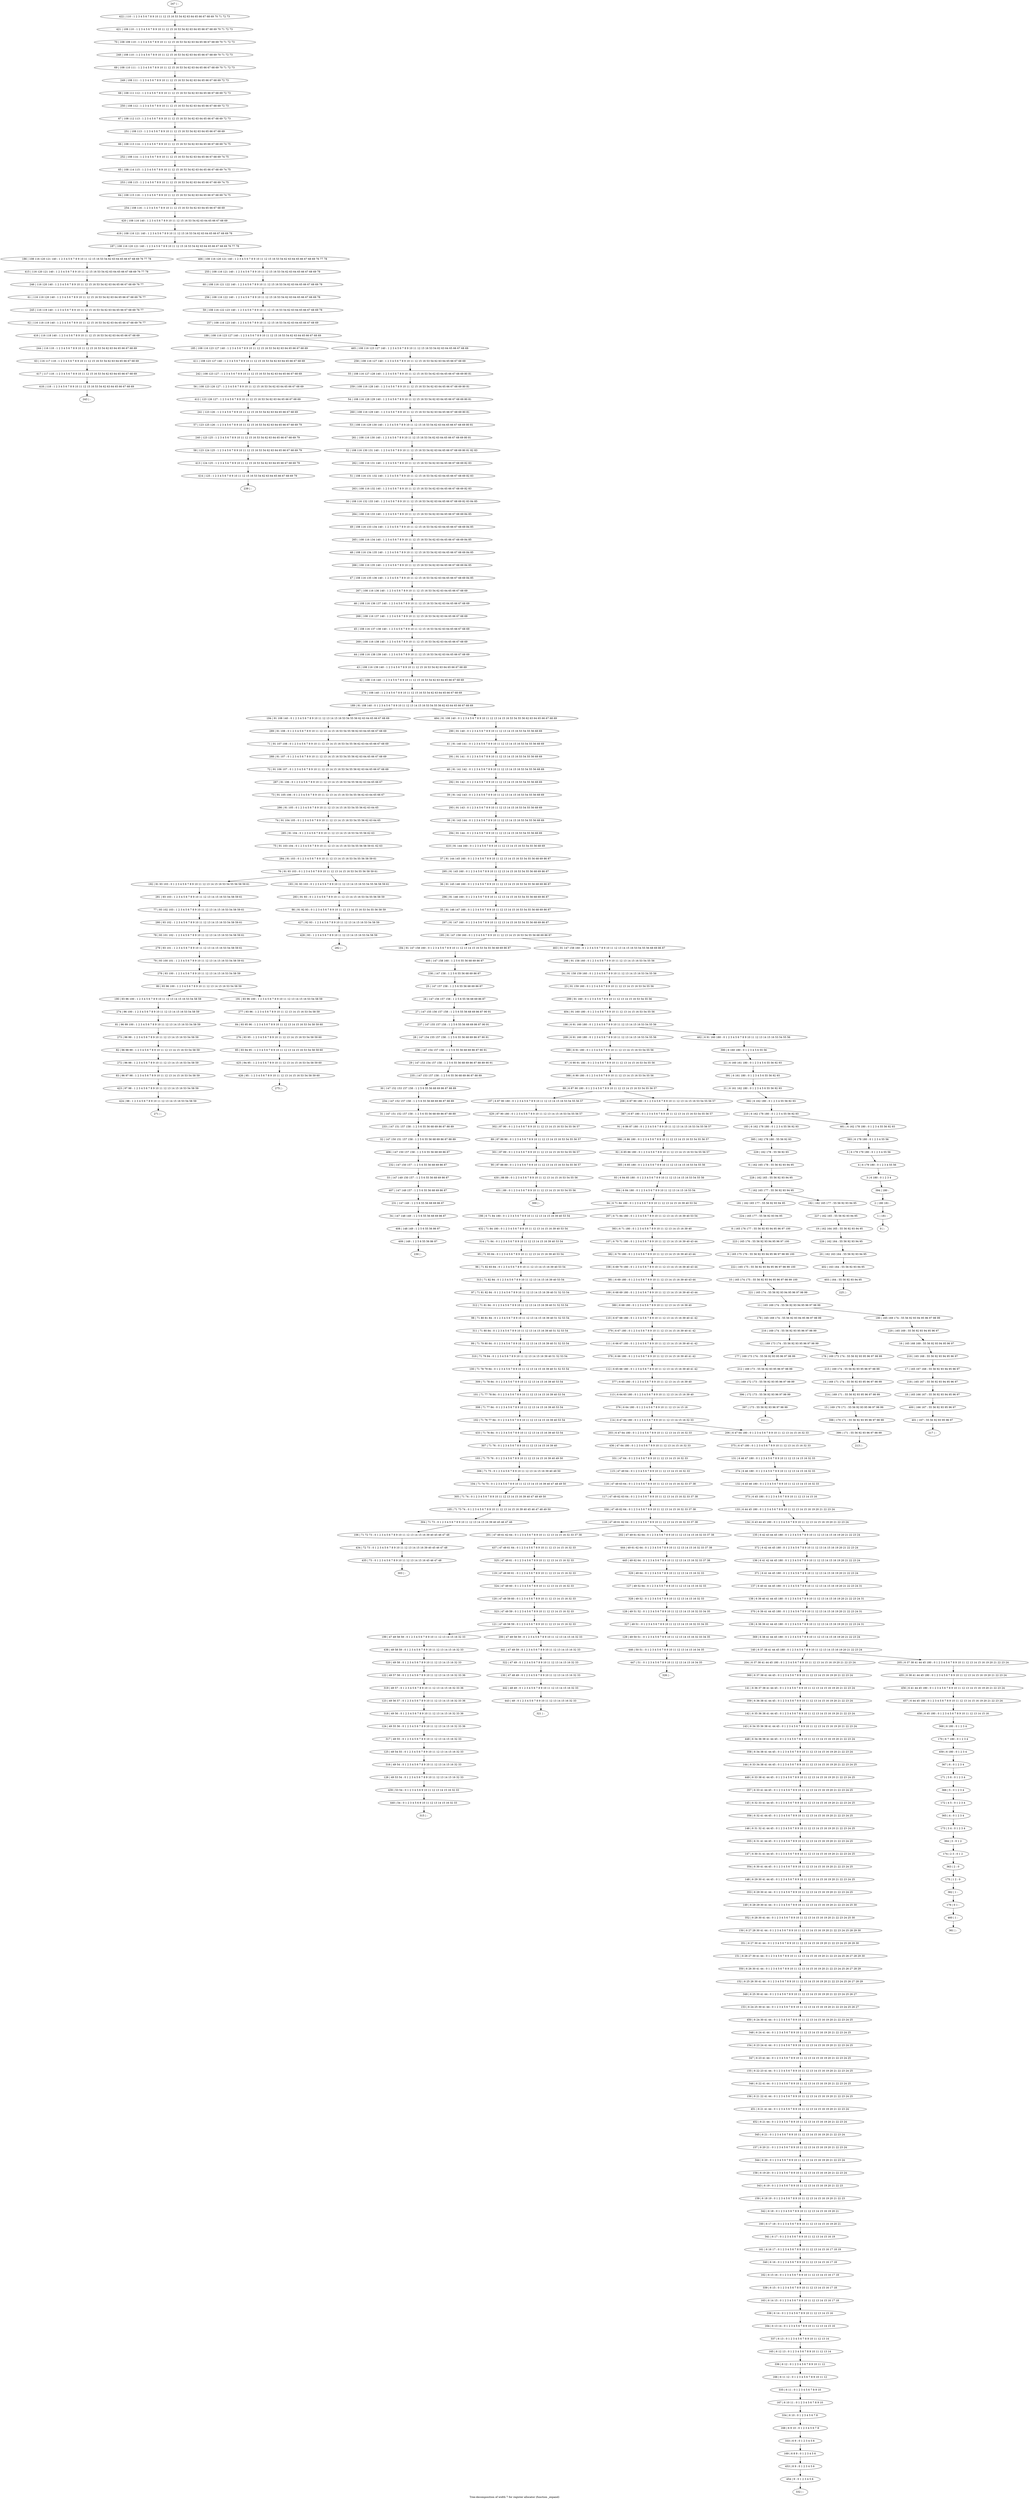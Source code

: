 digraph G {
graph [label="Tree-decomposition of width 7 for register allocator (function _expand)"]
0[label="0 | : "];
1[label="1 | 181 : "];
2[label="2 | 180 181 : "];
3[label="3 | 6 180 : 0 1 2 3 4 "];
4[label="4 | 6 179 180 : 0 1 2 3 4 55 56 "];
5[label="5 | 6 178 179 180 : 0 1 2 3 4 55 56 "];
6[label="6 | 162 165 178 : 55 56 92 93 94 95 "];
7[label="7 | 162 165 177 : 55 56 92 93 94 95 "];
8[label="8 | 165 176 177 : 55 56 92 93 94 95 96 97 100 "];
9[label="9 | 165 175 176 : 55 56 92 93 94 95 96 97 98 99 100 "];
10[label="10 | 165 174 175 : 55 56 92 93 94 95 96 97 98 99 100 "];
11[label="11 | 165 169 174 : 55 56 92 93 94 95 96 97 98 99 "];
12[label="12 | 169 173 174 : 55 56 92 93 95 96 97 98 99 "];
13[label="13 | 169 172 173 : 55 56 92 93 95 96 97 98 99 "];
14[label="14 | 169 171 174 : 55 56 92 93 95 96 97 98 99 "];
15[label="15 | 169 170 171 : 55 56 92 93 95 96 97 98 99 "];
16[label="16 | 165 168 169 : 55 56 92 93 94 95 96 97 "];
17[label="17 | 165 167 168 : 55 56 92 93 94 95 96 97 "];
18[label="18 | 165 166 167 : 55 56 92 93 94 95 96 97 "];
19[label="19 | 162 164 165 : 55 56 92 93 94 95 "];
20[label="20 | 162 163 164 : 55 56 92 93 94 95 "];
21[label="21 | 6 161 162 180 : 0 1 2 3 4 5 6 55 56 92 93 "];
22[label="22 | 6 160 161 180 : 0 1 2 3 4 5 6 55 56 92 93 "];
23[label="23 | 91 159 160 : 0 1 2 3 4 5 6 7 8 9 10 11 12 13 14 15 16 53 54 55 56 "];
24[label="24 | 91 158 159 160 : 0 1 2 3 4 5 6 7 8 9 10 11 12 13 14 15 16 53 54 55 56 "];
25[label="25 | 147 157 158 : 1 2 5 6 55 56 68 69 86 87 "];
26[label="26 | 147 156 157 158 : 1 2 5 6 55 56 68 69 86 87 "];
27[label="27 | 147 155 156 157 158 : 1 2 5 6 55 56 68 69 86 87 90 91 "];
28[label="28 | 147 154 155 157 158 : 1 2 5 6 55 56 68 69 86 87 90 91 "];
29[label="29 | 147 153 154 157 158 : 1 2 5 6 55 56 68 69 86 87 88 89 90 91 "];
30[label="30 | 147 152 153 157 158 : 1 2 5 6 55 56 68 69 86 87 88 89 "];
31[label="31 | 147 151 152 157 158 : 1 2 5 6 55 56 68 69 86 87 88 89 "];
32[label="32 | 147 150 151 157 158 : 1 2 5 6 55 56 68 69 86 87 88 89 "];
33[label="33 | 147 149 150 157 : 1 2 5 6 55 56 68 69 86 87 "];
34[label="34 | 147 148 149 : 1 2 5 6 55 56 68 69 86 87 "];
35[label="35 | 91 146 147 160 : 0 1 2 3 4 5 6 7 8 9 10 11 12 13 14 15 16 53 54 55 56 68 69 86 87 "];
36[label="36 | 91 145 146 160 : 0 1 2 3 4 5 6 7 8 9 10 11 12 13 14 15 16 53 54 55 56 68 69 86 87 "];
37[label="37 | 91 144 145 160 : 0 1 2 3 4 5 6 7 8 9 10 11 12 13 14 15 16 53 54 55 56 68 69 86 87 "];
38[label="38 | 91 143 144 : 0 1 2 3 4 5 6 7 8 9 10 11 12 13 14 15 16 53 54 55 56 68 69 "];
39[label="39 | 91 142 143 : 0 1 2 3 4 5 6 7 8 9 10 11 12 13 14 15 16 53 54 55 56 68 69 "];
40[label="40 | 91 141 142 : 0 1 2 3 4 5 6 7 8 9 10 11 12 13 14 15 16 53 54 55 56 68 69 "];
41[label="41 | 91 140 141 : 0 1 2 3 4 5 6 7 8 9 10 11 12 13 14 15 16 53 54 55 56 68 69 "];
42[label="42 | 108 116 140 : 1 2 3 4 5 6 7 8 9 10 11 12 15 16 53 54 62 63 64 65 66 67 68 69 "];
43[label="43 | 108 116 139 140 : 1 2 3 4 5 6 7 8 9 10 11 12 15 16 53 54 62 63 64 65 66 67 68 69 "];
44[label="44 | 108 116 138 139 140 : 1 2 3 4 5 6 7 8 9 10 11 12 15 16 53 54 62 63 64 65 66 67 68 69 "];
45[label="45 | 108 116 137 138 140 : 1 2 3 4 5 6 7 8 9 10 11 12 15 16 53 54 62 63 64 65 66 67 68 69 "];
46[label="46 | 108 116 136 137 140 : 1 2 3 4 5 6 7 8 9 10 11 12 15 16 53 54 62 63 64 65 66 67 68 69 "];
47[label="47 | 108 116 135 136 140 : 1 2 3 4 5 6 7 8 9 10 11 12 15 16 53 54 62 63 64 65 66 67 68 69 84 85 "];
48[label="48 | 108 116 134 135 140 : 1 2 3 4 5 6 7 8 9 10 11 12 15 16 53 54 62 63 64 65 66 67 68 69 84 85 "];
49[label="49 | 108 116 133 134 140 : 1 2 3 4 5 6 7 8 9 10 11 12 15 16 53 54 62 63 64 65 66 67 68 69 84 85 "];
50[label="50 | 108 116 132 133 140 : 1 2 3 4 5 6 7 8 9 10 11 12 15 16 53 54 62 63 64 65 66 67 68 69 82 83 84 85 "];
51[label="51 | 108 116 131 132 140 : 1 2 3 4 5 6 7 8 9 10 11 12 15 16 53 54 62 63 64 65 66 67 68 69 82 83 "];
52[label="52 | 108 116 130 131 140 : 1 2 3 4 5 6 7 8 9 10 11 12 15 16 53 54 62 63 64 65 66 67 68 69 80 81 82 83 "];
53[label="53 | 108 116 129 130 140 : 1 2 3 4 5 6 7 8 9 10 11 12 15 16 53 54 62 63 64 65 66 67 68 69 80 81 "];
54[label="54 | 108 116 128 129 140 : 1 2 3 4 5 6 7 8 9 10 11 12 15 16 53 54 62 63 64 65 66 67 68 69 80 81 "];
55[label="55 | 108 116 127 128 140 : 1 2 3 4 5 6 7 8 9 10 11 12 15 16 53 54 62 63 64 65 66 67 68 69 80 81 "];
56[label="56 | 108 123 126 127 : 1 2 3 4 5 6 7 8 9 10 11 12 15 16 53 54 62 63 64 65 66 67 68 69 "];
57[label="57 | 123 125 126 : 1 2 3 4 5 6 7 8 9 10 11 12 15 16 53 54 62 63 64 65 66 67 68 69 79 "];
58[label="58 | 123 124 125 : 1 2 3 4 5 6 7 8 9 10 11 12 15 16 53 54 62 63 64 65 66 67 68 69 79 "];
59[label="59 | 108 116 122 123 140 : 1 2 3 4 5 6 7 8 9 10 11 12 15 16 53 54 62 63 64 65 66 67 68 69 78 "];
60[label="60 | 108 116 121 122 140 : 1 2 3 4 5 6 7 8 9 10 11 12 15 16 53 54 62 63 64 65 66 67 68 69 78 "];
61[label="61 | 116 119 120 140 : 1 2 3 4 5 6 7 8 9 10 11 12 15 16 53 54 62 63 64 65 66 67 68 69 76 77 "];
62[label="62 | 116 118 119 140 : 1 2 3 4 5 6 7 8 9 10 11 12 15 16 53 54 62 63 64 65 66 67 68 69 76 77 "];
63[label="63 | 116 117 118 : 1 2 3 4 5 6 7 8 9 10 11 12 15 16 53 54 62 63 64 65 66 67 68 69 "];
64[label="64 | 108 115 116 : 1 2 3 4 5 6 7 8 9 10 11 12 15 16 53 54 62 63 64 65 66 67 68 69 74 75 "];
65[label="65 | 108 114 115 : 1 2 3 4 5 6 7 8 9 10 11 12 15 16 53 54 62 63 64 65 66 67 68 69 74 75 "];
66[label="66 | 108 113 114 : 1 2 3 4 5 6 7 8 9 10 11 12 15 16 53 54 62 63 64 65 66 67 68 69 74 75 "];
67[label="67 | 108 112 113 : 1 2 3 4 5 6 7 8 9 10 11 12 15 16 53 54 62 63 64 65 66 67 68 69 72 73 "];
68[label="68 | 108 111 112 : 1 2 3 4 5 6 7 8 9 10 11 12 15 16 53 54 62 63 64 65 66 67 68 69 72 73 "];
69[label="69 | 108 110 111 : 1 2 3 4 5 6 7 8 9 10 11 12 15 16 53 54 62 63 64 65 66 67 68 69 70 71 72 73 "];
70[label="70 | 108 109 110 : 1 2 3 4 5 6 7 8 9 10 11 12 15 16 53 54 62 63 64 65 66 67 68 69 70 71 72 73 "];
71[label="71 | 91 107 108 : 0 1 2 3 4 5 6 7 8 9 10 11 12 13 14 15 16 53 54 55 56 62 63 64 65 66 67 68 69 "];
72[label="72 | 91 106 107 : 0 1 2 3 4 5 6 7 8 9 10 11 12 13 14 15 16 53 54 55 56 62 63 64 65 66 67 68 69 "];
73[label="73 | 91 105 106 : 0 1 2 3 4 5 6 7 8 9 10 11 12 13 14 15 16 53 54 55 56 62 63 64 65 66 67 "];
74[label="74 | 91 104 105 : 0 1 2 3 4 5 6 7 8 9 10 11 12 13 14 15 16 53 54 55 56 62 63 64 65 "];
75[label="75 | 91 103 104 : 0 1 2 3 4 5 6 7 8 9 10 11 12 13 14 15 16 53 54 55 56 58 59 61 62 63 "];
76[label="76 | 91 93 103 : 0 1 2 3 4 5 6 7 8 9 10 11 12 13 14 15 16 53 54 55 56 58 59 61 "];
77[label="77 | 93 102 103 : 1 2 3 4 5 6 7 8 9 10 11 12 13 14 15 16 53 54 58 59 61 "];
78[label="78 | 93 101 102 : 1 2 3 4 5 6 7 8 9 10 11 12 13 14 15 16 53 54 58 59 61 "];
79[label="79 | 93 100 101 : 1 2 3 4 5 6 7 8 9 10 11 12 13 14 15 16 53 54 58 59 61 "];
80[label="80 | 93 96 100 : 1 2 3 4 5 6 7 8 9 10 11 12 13 14 15 16 53 54 58 59 "];
81[label="81 | 96 99 100 : 1 2 3 4 5 6 7 8 9 10 11 12 13 14 15 16 53 54 58 59 "];
82[label="82 | 96 98 99 : 1 2 3 4 5 6 7 8 9 10 11 12 13 14 15 16 53 54 58 59 "];
83[label="83 | 96 97 98 : 1 2 3 4 5 6 7 8 9 10 11 12 13 14 15 16 53 54 58 59 "];
84[label="84 | 93 95 96 : 1 2 3 4 5 6 7 8 9 10 11 12 13 14 15 16 53 54 58 59 60 "];
85[label="85 | 93 94 95 : 1 2 3 4 5 6 7 8 9 10 11 12 13 14 15 16 53 54 58 59 60 "];
86[label="86 | 91 92 93 : 0 1 2 3 4 5 6 7 8 9 10 11 12 13 14 15 16 53 54 55 56 58 59 "];
87[label="87 | 6 90 91 180 : 0 1 2 3 4 5 6 7 8 9 10 11 12 13 14 15 16 53 54 55 56 "];
88[label="88 | 6 87 90 180 : 0 1 2 3 4 5 6 7 8 9 10 11 12 13 14 15 16 53 54 55 56 57 "];
89[label="89 | 87 89 90 : 0 1 2 3 4 5 6 7 8 9 10 11 12 13 14 15 16 53 54 55 56 57 "];
90[label="90 | 87 88 89 : 0 1 2 3 4 5 6 7 8 9 10 11 12 13 14 15 16 53 54 55 56 57 "];
91[label="91 | 6 86 87 180 : 0 1 2 3 4 5 6 7 8 9 10 11 12 13 14 15 16 53 54 55 56 57 "];
92[label="92 | 6 85 86 180 : 0 1 2 3 4 5 6 7 8 9 10 11 12 13 14 15 16 53 54 55 56 57 "];
93[label="93 | 6 84 85 180 : 0 1 2 3 4 5 6 7 8 9 10 11 12 13 14 15 16 53 54 55 56 "];
94[label="94 | 6 71 84 180 : 0 1 2 3 4 5 6 7 8 9 10 11 12 13 14 15 16 39 40 53 54 "];
95[label="95 | 71 83 84 : 0 1 2 3 4 5 6 7 8 9 10 11 12 13 14 15 16 39 40 53 54 "];
96[label="96 | 71 82 83 84 : 0 1 2 3 4 5 6 7 8 9 10 11 12 13 14 15 16 39 40 53 54 "];
97[label="97 | 71 81 82 84 : 0 1 2 3 4 5 6 7 8 9 10 11 12 13 14 15 16 39 40 51 52 53 54 "];
98[label="98 | 71 80 81 84 : 0 1 2 3 4 5 6 7 8 9 10 11 12 13 14 15 16 39 40 51 52 53 54 "];
99[label="99 | 71 79 80 84 : 0 1 2 3 4 5 6 7 8 9 10 11 12 13 14 15 16 39 40 51 52 53 54 "];
100[label="100 | 71 78 79 84 : 0 1 2 3 4 5 6 7 8 9 10 11 12 13 14 15 16 39 40 51 52 53 54 "];
101[label="101 | 71 77 78 84 : 0 1 2 3 4 5 6 7 8 9 10 11 12 13 14 15 16 39 40 53 54 "];
102[label="102 | 71 76 77 84 : 0 1 2 3 4 5 6 7 8 9 10 11 12 13 14 15 16 39 40 53 54 "];
103[label="103 | 71 75 76 : 0 1 2 3 4 5 6 7 8 9 10 11 12 13 14 15 16 39 40 49 50 "];
104[label="104 | 71 74 75 : 0 1 2 3 4 5 6 7 8 9 10 11 12 13 14 15 16 39 40 47 48 49 50 "];
105[label="105 | 71 73 74 : 0 1 2 3 4 5 6 7 8 9 10 11 12 13 14 15 16 39 40 45 46 47 48 49 50 "];
106[label="106 | 71 72 73 : 0 1 2 3 4 5 6 7 8 9 10 11 12 13 14 15 16 39 40 45 46 47 48 "];
107[label="107 | 6 70 71 180 : 0 1 2 3 4 5 6 7 8 9 10 11 12 13 14 15 16 39 40 43 44 "];
108[label="108 | 6 69 70 180 : 0 1 2 3 4 5 6 7 8 9 10 11 12 13 14 15 16 39 40 43 44 "];
109[label="109 | 6 68 69 180 : 0 1 2 3 4 5 6 7 8 9 10 11 12 13 14 15 16 39 40 43 44 "];
110[label="110 | 6 67 68 180 : 0 1 2 3 4 5 6 7 8 9 10 11 12 13 14 15 16 39 40 41 42 "];
111[label="111 | 6 66 67 180 : 0 1 2 3 4 5 6 7 8 9 10 11 12 13 14 15 16 39 40 41 42 "];
112[label="112 | 6 65 66 180 : 0 1 2 3 4 5 6 7 8 9 10 11 12 13 14 15 16 39 40 41 42 "];
113[label="113 | 6 64 65 180 : 0 1 2 3 4 5 6 7 8 9 10 11 12 13 14 15 16 39 40 "];
114[label="114 | 6 47 64 180 : 0 1 2 3 4 5 6 7 8 9 10 11 12 13 14 15 16 32 33 "];
115[label="115 | 47 49 64 : 0 1 2 3 4 5 6 7 8 9 10 11 12 13 14 15 16 32 33 "];
116[label="116 | 47 49 63 64 : 0 1 2 3 4 5 6 7 8 9 10 11 12 13 14 15 16 32 33 37 38 "];
117[label="117 | 47 49 62 63 64 : 0 1 2 3 4 5 6 7 8 9 10 11 12 13 14 15 16 32 33 37 38 "];
118[label="118 | 47 49 61 62 64 : 0 1 2 3 4 5 6 7 8 9 10 11 12 13 14 15 16 32 33 37 38 "];
119[label="119 | 47 49 60 61 : 0 1 2 3 4 5 6 7 8 9 10 11 12 13 14 15 16 32 33 "];
120[label="120 | 47 49 59 60 : 0 1 2 3 4 5 6 7 8 9 10 11 12 13 14 15 16 32 33 "];
121[label="121 | 47 49 58 59 : 0 1 2 3 4 5 6 7 8 9 10 11 12 13 14 15 16 32 33 "];
122[label="122 | 49 57 58 : 0 1 2 3 4 5 6 7 8 9 10 11 12 13 14 15 16 32 33 36 "];
123[label="123 | 49 56 57 : 0 1 2 3 4 5 6 7 8 9 10 11 12 13 14 15 16 32 33 36 "];
124[label="124 | 49 55 56 : 0 1 2 3 4 5 6 7 8 9 10 11 12 13 14 15 16 32 33 36 "];
125[label="125 | 49 54 55 : 0 1 2 3 4 5 6 7 8 9 10 11 12 13 14 15 16 32 33 "];
126[label="126 | 49 53 54 : 0 1 2 3 4 5 6 7 8 9 10 11 12 13 14 15 16 32 33 "];
127[label="127 | 49 52 64 : 0 1 2 3 4 5 6 7 8 9 10 11 12 13 14 15 16 32 33 "];
128[label="128 | 49 51 52 : 0 1 2 3 4 5 6 7 8 9 10 11 12 13 14 15 16 32 33 34 35 "];
129[label="129 | 49 50 51 : 0 1 2 3 4 5 6 7 8 9 10 11 12 13 14 15 16 32 33 34 35 "];
130[label="130 | 47 48 49 : 0 1 2 3 4 5 6 7 8 9 10 11 12 13 14 15 16 32 33 "];
131[label="131 | 6 46 47 180 : 0 1 2 3 4 5 6 7 8 9 10 11 12 13 14 15 16 32 33 "];
132[label="132 | 6 45 46 180 : 0 1 2 3 4 5 6 7 8 9 10 11 12 13 14 15 16 32 33 "];
133[label="133 | 6 44 45 180 : 0 1 2 3 4 5 6 7 8 9 10 11 12 13 14 15 16 19 20 21 22 23 24 "];
134[label="134 | 6 43 44 45 180 : 0 1 2 3 4 5 6 7 8 9 10 11 12 13 14 15 16 19 20 21 22 23 24 "];
135[label="135 | 6 42 43 44 45 180 : 0 1 2 3 4 5 6 7 8 9 10 11 12 13 14 15 16 19 20 21 22 23 24 "];
136[label="136 | 6 41 42 44 45 180 : 0 1 2 3 4 5 6 7 8 9 10 11 12 13 14 15 16 19 20 21 22 23 24 "];
137[label="137 | 6 40 41 44 45 180 : 0 1 2 3 4 5 6 7 8 9 10 11 12 13 14 15 16 19 20 21 22 23 24 31 "];
138[label="138 | 6 39 40 41 44 45 180 : 0 1 2 3 4 5 6 7 8 9 10 11 12 13 14 15 16 19 20 21 22 23 24 31 "];
139[label="139 | 6 38 39 41 44 45 180 : 0 1 2 3 4 5 6 7 8 9 10 11 12 13 14 15 16 19 20 21 22 23 24 31 "];
140[label="140 | 6 37 38 41 44 45 180 : 0 1 2 3 4 5 6 7 8 9 10 11 12 13 14 15 16 19 20 21 22 23 24 "];
141[label="141 | 6 36 37 38 41 44 45 : 0 1 2 3 4 5 6 7 8 9 10 11 12 13 14 15 16 19 20 21 22 23 24 "];
142[label="142 | 6 35 36 38 41 44 45 : 0 1 2 3 4 5 6 7 8 9 10 11 12 13 14 15 16 19 20 21 22 23 24 "];
143[label="143 | 6 34 35 36 38 41 44 45 : 0 1 2 3 4 5 6 7 8 9 10 11 12 13 14 15 16 19 20 21 22 23 24 "];
144[label="144 | 6 33 34 38 41 44 45 : 0 1 2 3 4 5 6 7 8 9 10 11 12 13 14 15 16 19 20 21 22 23 24 25 "];
145[label="145 | 6 32 33 41 44 45 : 0 1 2 3 4 5 6 7 8 9 10 11 12 13 14 15 16 19 20 21 22 23 24 25 "];
146[label="146 | 6 31 32 41 44 45 : 0 1 2 3 4 5 6 7 8 9 10 11 12 13 14 15 16 19 20 21 22 23 24 25 "];
147[label="147 | 6 30 31 41 44 45 : 0 1 2 3 4 5 6 7 8 9 10 11 12 13 14 15 16 19 20 21 22 23 24 25 "];
148[label="148 | 6 29 30 41 44 45 : 0 1 2 3 4 5 6 7 8 9 10 11 12 13 14 15 16 19 20 21 22 23 24 25 "];
149[label="149 | 6 28 29 30 41 44 : 0 1 2 3 4 5 6 7 8 9 10 11 12 13 14 15 16 19 20 21 22 23 24 25 30 "];
150[label="150 | 6 27 28 30 41 44 : 0 1 2 3 4 5 6 7 8 9 10 11 12 13 14 15 16 19 20 21 22 23 24 25 28 29 30 "];
151[label="151 | 6 26 27 30 41 44 : 0 1 2 3 4 5 6 7 8 9 10 11 12 13 14 15 16 19 20 21 22 23 24 25 26 27 28 29 30 "];
152[label="152 | 6 25 26 30 41 44 : 0 1 2 3 4 5 6 7 8 9 10 11 12 13 14 15 16 19 20 21 22 23 24 25 26 27 28 29 "];
153[label="153 | 6 24 25 30 41 44 : 0 1 2 3 4 5 6 7 8 9 10 11 12 13 14 15 16 19 20 21 22 23 24 25 26 27 "];
154[label="154 | 6 23 24 41 44 : 0 1 2 3 4 5 6 7 8 9 10 11 12 13 14 15 16 19 20 21 22 23 24 25 "];
155[label="155 | 6 22 23 41 44 : 0 1 2 3 4 5 6 7 8 9 10 11 12 13 14 15 16 19 20 21 22 23 24 25 "];
156[label="156 | 6 21 22 41 44 : 0 1 2 3 4 5 6 7 8 9 10 11 12 13 14 15 16 19 20 21 22 23 24 25 "];
157[label="157 | 6 20 21 : 0 1 2 3 4 5 6 7 8 9 10 11 12 13 14 15 16 19 20 21 22 23 24 "];
158[label="158 | 6 19 20 : 0 1 2 3 4 5 6 7 8 9 10 11 12 13 14 15 16 19 20 21 22 23 24 "];
159[label="159 | 6 18 19 : 0 1 2 3 4 5 6 7 8 9 10 11 12 13 14 15 16 19 20 21 22 23 "];
160[label="160 | 6 17 18 : 0 1 2 3 4 5 6 7 8 9 10 11 12 13 14 15 16 19 20 21 "];
161[label="161 | 6 16 17 : 0 1 2 3 4 5 6 7 8 9 10 11 12 13 14 15 16 17 18 19 "];
162[label="162 | 6 15 16 : 0 1 2 3 4 5 6 7 8 9 10 11 12 13 14 15 16 17 18 "];
163[label="163 | 6 14 15 : 0 1 2 3 4 5 6 7 8 9 10 11 12 13 14 15 16 17 18 "];
164[label="164 | 6 13 14 : 0 1 2 3 4 5 6 7 8 9 10 11 12 13 14 15 16 "];
165[label="165 | 6 12 13 : 0 1 2 3 4 5 6 7 8 9 10 11 12 13 14 "];
166[label="166 | 6 11 12 : 0 1 2 3 4 5 6 7 8 9 10 11 12 "];
167[label="167 | 6 10 11 : 0 1 2 3 4 5 6 7 8 9 10 "];
168[label="168 | 6 9 10 : 0 1 2 3 4 5 6 7 8 "];
169[label="169 | 6 8 9 : 0 1 2 3 4 5 6 "];
170[label="170 | 6 7 180 : 0 1 2 3 4 "];
171[label="171 | 5 6 : 0 1 2 3 4 "];
172[label="172 | 4 5 : 0 1 2 3 4 "];
173[label="173 | 3 4 : 0 1 2 3 4 "];
174[label="174 | 2 3 : 0 1 2 "];
175[label="175 | 1 2 : 0 "];
176[label="176 | 0 1 : "];
177[label="177 | 169 173 174 : 55 56 92 93 95 96 97 98 99 "];
178[label="178 | 169 173 174 : 55 56 92 93 95 96 97 98 99 "];
179[label="179 | 165 169 174 : 55 56 92 93 94 95 96 97 98 99 "];
180[label="180 | 165 169 174 : 55 56 92 93 94 95 96 97 98 99 "];
181[label="181 | 162 165 177 : 55 56 92 93 94 95 "];
182[label="182 | 162 165 177 : 55 56 92 93 94 95 "];
183[label="183 | 6 162 178 180 : 0 1 2 3 4 55 56 92 93 "];
184[label="184 | 91 147 158 160 : 0 1 2 3 4 5 6 7 8 9 10 11 12 13 14 15 16 53 54 55 56 68 69 86 87 "];
185[label="185 | 108 116 123 127 140 : 1 2 3 4 5 6 7 8 9 10 11 12 15 16 53 54 62 63 64 65 66 67 68 69 "];
186[label="186 | 108 116 120 121 140 : 1 2 3 4 5 6 7 8 9 10 11 12 15 16 53 54 62 63 64 65 66 67 68 69 76 77 78 "];
187[label="187 | 108 116 120 121 140 : 1 2 3 4 5 6 7 8 9 10 11 12 15 16 53 54 62 63 64 65 66 67 68 69 76 77 78 "];
188[label="188 | 108 116 123 127 140 : 1 2 3 4 5 6 7 8 9 10 11 12 15 16 53 54 62 63 64 65 66 67 68 69 "];
189[label="189 | 91 108 140 : 0 1 2 3 4 5 6 7 8 9 10 11 12 13 14 15 16 53 54 55 56 62 63 64 65 66 67 68 69 "];
190[label="190 | 93 96 100 : 1 2 3 4 5 6 7 8 9 10 11 12 13 14 15 16 53 54 58 59 "];
191[label="191 | 93 96 100 : 1 2 3 4 5 6 7 8 9 10 11 12 13 14 15 16 53 54 58 59 "];
192[label="192 | 91 93 103 : 0 1 2 3 4 5 6 7 8 9 10 11 12 13 14 15 16 53 54 55 56 58 59 61 "];
193[label="193 | 91 93 103 : 0 1 2 3 4 5 6 7 8 9 10 11 12 13 14 15 16 53 54 55 56 58 59 61 "];
194[label="194 | 91 108 140 : 0 1 2 3 4 5 6 7 8 9 10 11 12 13 14 15 16 53 54 55 56 62 63 64 65 66 67 68 69 "];
195[label="195 | 91 147 158 160 : 0 1 2 3 4 5 6 7 8 9 10 11 12 13 14 15 16 53 54 55 56 68 69 86 87 "];
196[label="196 | 6 91 160 180 : 0 1 2 3 4 5 6 7 8 9 10 11 12 13 14 15 16 53 54 55 56 "];
197[label="197 | 6 87 90 180 : 0 1 2 3 4 5 6 7 8 9 10 11 12 13 14 15 16 53 54 55 56 57 "];
198[label="198 | 6 71 84 180 : 0 1 2 3 4 5 6 7 8 9 10 11 12 13 14 15 16 39 40 53 54 "];
199[label="199 | 47 49 58 59 : 0 1 2 3 4 5 6 7 8 9 10 11 12 13 14 15 16 32 33 "];
200[label="200 | 47 49 58 59 : 0 1 2 3 4 5 6 7 8 9 10 11 12 13 14 15 16 32 33 "];
201[label="201 | 47 49 61 62 64 : 0 1 2 3 4 5 6 7 8 9 10 11 12 13 14 15 16 32 33 37 38 "];
202[label="202 | 47 49 61 62 64 : 0 1 2 3 4 5 6 7 8 9 10 11 12 13 14 15 16 32 33 37 38 "];
203[label="203 | 6 47 64 180 : 0 1 2 3 4 5 6 7 8 9 10 11 12 13 14 15 16 32 33 "];
204[label="204 | 6 37 38 41 44 45 180 : 0 1 2 3 4 5 6 7 8 9 10 11 12 13 14 15 16 19 20 21 22 23 24 "];
205[label="205 | 6 37 38 41 44 45 180 : 0 1 2 3 4 5 6 7 8 9 10 11 12 13 14 15 16 19 20 21 22 23 24 "];
206[label="206 | 6 47 64 180 : 0 1 2 3 4 5 6 7 8 9 10 11 12 13 14 15 16 32 33 "];
207[label="207 | 6 71 84 180 : 0 1 2 3 4 5 6 7 8 9 10 11 12 13 14 15 16 39 40 53 54 "];
208[label="208 | 6 87 90 180 : 0 1 2 3 4 5 6 7 8 9 10 11 12 13 14 15 16 53 54 55 56 57 "];
209[label="209 | 6 91 160 180 : 0 1 2 3 4 5 6 7 8 9 10 11 12 13 14 15 16 53 54 55 56 "];
210[label="210 | 6 162 178 180 : 0 1 2 3 4 55 56 92 93 "];
211[label="211 | : "];
212[label="212 | 169 173 : 55 56 92 93 95 96 97 98 99 "];
213[label="213 | : "];
214[label="214 | 169 171 : 55 56 92 93 95 96 97 98 99 "];
215[label="215 | 169 174 : 55 56 92 93 95 96 97 98 99 "];
216[label="216 | 169 174 : 55 56 92 93 95 96 97 98 99 "];
217[label="217 | : "];
218[label="218 | 165 167 : 55 56 92 93 94 95 96 97 "];
219[label="219 | 165 168 : 55 56 92 93 94 95 96 97 "];
220[label="220 | 165 169 : 55 56 92 93 94 95 96 97 "];
221[label="221 | 165 174 : 55 56 92 93 94 95 96 97 98 99 "];
222[label="222 | 165 175 : 55 56 92 93 94 95 96 97 98 99 100 "];
223[label="223 | 165 176 : 55 56 92 93 94 95 96 97 100 "];
224[label="224 | 165 177 : 55 56 92 93 94 95 "];
225[label="225 | : "];
226[label="226 | 162 164 : 55 56 92 93 94 95 "];
227[label="227 | 162 165 : 55 56 92 93 94 95 "];
228[label="228 | 162 165 : 55 56 92 93 94 95 "];
229[label="229 | 162 178 : 55 56 92 93 "];
230[label="230 | : "];
231[label="231 | 147 149 : 1 2 5 6 55 56 68 69 86 87 "];
232[label="232 | 147 150 157 : 1 2 5 6 55 56 68 69 86 87 "];
233[label="233 | 147 151 157 158 : 1 2 5 6 55 56 68 69 86 87 88 89 "];
234[label="234 | 147 152 157 158 : 1 2 5 6 55 56 68 69 86 87 88 89 "];
235[label="235 | 147 153 157 158 : 1 2 5 6 55 56 68 69 86 87 88 89 "];
236[label="236 | 147 154 157 158 : 1 2 5 6 55 56 68 69 86 87 90 91 "];
237[label="237 | 147 155 157 158 : 1 2 5 6 55 56 68 69 86 87 90 91 "];
238[label="238 | 147 158 : 1 2 5 6 55 56 68 69 86 87 "];
239[label="239 | : "];
240[label="240 | 123 125 : 1 2 3 4 5 6 7 8 9 10 11 12 15 16 53 54 62 63 64 65 66 67 68 69 79 "];
241[label="241 | 123 126 : 1 2 3 4 5 6 7 8 9 10 11 12 15 16 53 54 62 63 64 65 66 67 68 69 "];
242[label="242 | 108 123 127 : 1 2 3 4 5 6 7 8 9 10 11 12 15 16 53 54 62 63 64 65 66 67 68 69 "];
243[label="243 | : "];
244[label="244 | 116 118 : 1 2 3 4 5 6 7 8 9 10 11 12 15 16 53 54 62 63 64 65 66 67 68 69 "];
245[label="245 | 116 119 140 : 1 2 3 4 5 6 7 8 9 10 11 12 15 16 53 54 62 63 64 65 66 67 68 69 76 77 "];
246[label="246 | 116 120 140 : 1 2 3 4 5 6 7 8 9 10 11 12 15 16 53 54 62 63 64 65 66 67 68 69 76 77 "];
247[label="247 | : "];
248[label="248 | 108 110 : 1 2 3 4 5 6 7 8 9 10 11 12 15 16 53 54 62 63 64 65 66 67 68 69 70 71 72 73 "];
249[label="249 | 108 111 : 1 2 3 4 5 6 7 8 9 10 11 12 15 16 53 54 62 63 64 65 66 67 68 69 72 73 "];
250[label="250 | 108 112 : 1 2 3 4 5 6 7 8 9 10 11 12 15 16 53 54 62 63 64 65 66 67 68 69 72 73 "];
251[label="251 | 108 113 : 1 2 3 4 5 6 7 8 9 10 11 12 15 16 53 54 62 63 64 65 66 67 68 69 "];
252[label="252 | 108 114 : 1 2 3 4 5 6 7 8 9 10 11 12 15 16 53 54 62 63 64 65 66 67 68 69 74 75 "];
253[label="253 | 108 115 : 1 2 3 4 5 6 7 8 9 10 11 12 15 16 53 54 62 63 64 65 66 67 68 69 74 75 "];
254[label="254 | 108 116 : 1 2 3 4 5 6 7 8 9 10 11 12 15 16 53 54 62 63 64 65 66 67 68 69 "];
255[label="255 | 108 116 121 140 : 1 2 3 4 5 6 7 8 9 10 11 12 15 16 53 54 62 63 64 65 66 67 68 69 78 "];
256[label="256 | 108 116 122 140 : 1 2 3 4 5 6 7 8 9 10 11 12 15 16 53 54 62 63 64 65 66 67 68 69 78 "];
257[label="257 | 108 116 123 140 : 1 2 3 4 5 6 7 8 9 10 11 12 15 16 53 54 62 63 64 65 66 67 68 69 "];
258[label="258 | 108 116 127 140 : 1 2 3 4 5 6 7 8 9 10 11 12 15 16 53 54 62 63 64 65 66 67 68 69 "];
259[label="259 | 108 116 128 140 : 1 2 3 4 5 6 7 8 9 10 11 12 15 16 53 54 62 63 64 65 66 67 68 69 80 81 "];
260[label="260 | 108 116 129 140 : 1 2 3 4 5 6 7 8 9 10 11 12 15 16 53 54 62 63 64 65 66 67 68 69 80 81 "];
261[label="261 | 108 116 130 140 : 1 2 3 4 5 6 7 8 9 10 11 12 15 16 53 54 62 63 64 65 66 67 68 69 80 81 "];
262[label="262 | 108 116 131 140 : 1 2 3 4 5 6 7 8 9 10 11 12 15 16 53 54 62 63 64 65 66 67 68 69 82 83 "];
263[label="263 | 108 116 132 140 : 1 2 3 4 5 6 7 8 9 10 11 12 15 16 53 54 62 63 64 65 66 67 68 69 82 83 "];
264[label="264 | 108 116 133 140 : 1 2 3 4 5 6 7 8 9 10 11 12 15 16 53 54 62 63 64 65 66 67 68 69 84 85 "];
265[label="265 | 108 116 134 140 : 1 2 3 4 5 6 7 8 9 10 11 12 15 16 53 54 62 63 64 65 66 67 68 69 84 85 "];
266[label="266 | 108 116 135 140 : 1 2 3 4 5 6 7 8 9 10 11 12 15 16 53 54 62 63 64 65 66 67 68 69 84 85 "];
267[label="267 | 108 116 136 140 : 1 2 3 4 5 6 7 8 9 10 11 12 15 16 53 54 62 63 64 65 66 67 68 69 "];
268[label="268 | 108 116 137 140 : 1 2 3 4 5 6 7 8 9 10 11 12 15 16 53 54 62 63 64 65 66 67 68 69 "];
269[label="269 | 108 116 138 140 : 1 2 3 4 5 6 7 8 9 10 11 12 15 16 53 54 62 63 64 65 66 67 68 69 "];
270[label="270 | 108 140 : 1 2 3 4 5 6 7 8 9 10 11 12 15 16 53 54 62 63 64 65 66 67 68 69 "];
271[label="271 | : "];
272[label="272 | 96 98 : 1 2 3 4 5 6 7 8 9 10 11 12 13 14 15 16 53 54 58 59 "];
273[label="273 | 96 99 : 1 2 3 4 5 6 7 8 9 10 11 12 13 14 15 16 53 54 58 59 "];
274[label="274 | 96 100 : 1 2 3 4 5 6 7 8 9 10 11 12 13 14 15 16 53 54 58 59 "];
275[label="275 | : "];
276[label="276 | 93 95 : 1 2 3 4 5 6 7 8 9 10 11 12 13 14 15 16 53 54 58 59 60 "];
277[label="277 | 93 96 : 1 2 3 4 5 6 7 8 9 10 11 12 13 14 15 16 53 54 58 59 "];
278[label="278 | 93 100 : 1 2 3 4 5 6 7 8 9 10 11 12 13 14 15 16 53 54 58 59 "];
279[label="279 | 93 101 : 1 2 3 4 5 6 7 8 9 10 11 12 13 14 15 16 53 54 58 59 61 "];
280[label="280 | 93 102 : 1 2 3 4 5 6 7 8 9 10 11 12 13 14 15 16 53 54 58 59 61 "];
281[label="281 | 93 103 : 1 2 3 4 5 6 7 8 9 10 11 12 13 14 15 16 53 54 58 59 61 "];
282[label="282 | : "];
283[label="283 | 91 93 : 0 1 2 3 4 5 6 7 8 9 10 11 12 13 14 15 16 53 54 55 56 58 59 "];
284[label="284 | 91 103 : 0 1 2 3 4 5 6 7 8 9 10 11 12 13 14 15 16 53 54 55 56 58 59 61 "];
285[label="285 | 91 104 : 0 1 2 3 4 5 6 7 8 9 10 11 12 13 14 15 16 53 54 55 56 62 63 "];
286[label="286 | 91 105 : 0 1 2 3 4 5 6 7 8 9 10 11 12 13 14 15 16 53 54 55 56 62 63 64 65 "];
287[label="287 | 91 106 : 0 1 2 3 4 5 6 7 8 9 10 11 12 13 14 15 16 53 54 55 56 62 63 64 65 66 67 "];
288[label="288 | 91 107 : 0 1 2 3 4 5 6 7 8 9 10 11 12 13 14 15 16 53 54 55 56 62 63 64 65 66 67 68 69 "];
289[label="289 | 91 108 : 0 1 2 3 4 5 6 7 8 9 10 11 12 13 14 15 16 53 54 55 56 62 63 64 65 66 67 68 69 "];
290[label="290 | 91 140 : 0 1 2 3 4 5 6 7 8 9 10 11 12 13 14 15 16 53 54 55 56 68 69 "];
291[label="291 | 91 141 : 0 1 2 3 4 5 6 7 8 9 10 11 12 13 14 15 16 53 54 55 56 68 69 "];
292[label="292 | 91 142 : 0 1 2 3 4 5 6 7 8 9 10 11 12 13 14 15 16 53 54 55 56 68 69 "];
293[label="293 | 91 143 : 0 1 2 3 4 5 6 7 8 9 10 11 12 13 14 15 16 53 54 55 56 68 69 "];
294[label="294 | 91 144 : 0 1 2 3 4 5 6 7 8 9 10 11 12 13 14 15 16 53 54 55 56 68 69 "];
295[label="295 | 91 145 160 : 0 1 2 3 4 5 6 7 8 9 10 11 12 13 14 15 16 53 54 55 56 68 69 86 87 "];
296[label="296 | 91 146 160 : 0 1 2 3 4 5 6 7 8 9 10 11 12 13 14 15 16 53 54 55 56 68 69 86 87 "];
297[label="297 | 91 147 160 : 0 1 2 3 4 5 6 7 8 9 10 11 12 13 14 15 16 53 54 55 56 68 69 86 87 "];
298[label="298 | 91 158 160 : 0 1 2 3 4 5 6 7 8 9 10 11 12 13 14 15 16 53 54 55 56 "];
299[label="299 | 91 160 : 0 1 2 3 4 5 6 7 8 9 10 11 12 13 14 15 16 53 54 55 56 "];
300[label="300 | : "];
301[label="301 | 87 89 : 0 1 2 3 4 5 6 7 8 9 10 11 12 13 14 15 16 53 54 55 56 57 "];
302[label="302 | 87 90 : 0 1 2 3 4 5 6 7 8 9 10 11 12 13 14 15 16 53 54 55 56 57 "];
303[label="303 | : "];
304[label="304 | 71 73 : 0 1 2 3 4 5 6 7 8 9 10 11 12 13 14 15 16 39 40 45 46 47 48 "];
305[label="305 | 71 74 : 0 1 2 3 4 5 6 7 8 9 10 11 12 13 14 15 16 39 40 47 48 49 50 "];
306[label="306 | 71 75 : 0 1 2 3 4 5 6 7 8 9 10 11 12 13 14 15 16 39 40 49 50 "];
307[label="307 | 71 76 : 0 1 2 3 4 5 6 7 8 9 10 11 12 13 14 15 16 39 40 "];
308[label="308 | 71 77 84 : 0 1 2 3 4 5 6 7 8 9 10 11 12 13 14 15 16 39 40 53 54 "];
309[label="309 | 71 78 84 : 0 1 2 3 4 5 6 7 8 9 10 11 12 13 14 15 16 39 40 53 54 "];
310[label="310 | 71 79 84 : 0 1 2 3 4 5 6 7 8 9 10 11 12 13 14 15 16 39 40 51 52 53 54 "];
311[label="311 | 71 80 84 : 0 1 2 3 4 5 6 7 8 9 10 11 12 13 14 15 16 39 40 51 52 53 54 "];
312[label="312 | 71 81 84 : 0 1 2 3 4 5 6 7 8 9 10 11 12 13 14 15 16 39 40 51 52 53 54 "];
313[label="313 | 71 82 84 : 0 1 2 3 4 5 6 7 8 9 10 11 12 13 14 15 16 39 40 53 54 "];
314[label="314 | 71 84 : 0 1 2 3 4 5 6 7 8 9 10 11 12 13 14 15 16 39 40 53 54 "];
315[label="315 | : "];
316[label="316 | 49 54 : 0 1 2 3 4 5 6 7 8 9 10 11 12 13 14 15 16 32 33 "];
317[label="317 | 49 55 : 0 1 2 3 4 5 6 7 8 9 10 11 12 13 14 15 16 32 33 "];
318[label="318 | 49 56 : 0 1 2 3 4 5 6 7 8 9 10 11 12 13 14 15 16 32 33 36 "];
319[label="319 | 49 57 : 0 1 2 3 4 5 6 7 8 9 10 11 12 13 14 15 16 32 33 36 "];
320[label="320 | 49 58 : 0 1 2 3 4 5 6 7 8 9 10 11 12 13 14 15 16 32 33 "];
321[label="321 | : "];
322[label="322 | 47 49 : 0 1 2 3 4 5 6 7 8 9 10 11 12 13 14 15 16 32 33 "];
323[label="323 | 47 49 59 : 0 1 2 3 4 5 6 7 8 9 10 11 12 13 14 15 16 32 33 "];
324[label="324 | 47 49 60 : 0 1 2 3 4 5 6 7 8 9 10 11 12 13 14 15 16 32 33 "];
325[label="325 | 47 49 61 : 0 1 2 3 4 5 6 7 8 9 10 11 12 13 14 15 16 32 33 "];
326[label="326 | : "];
327[label="327 | 49 51 : 0 1 2 3 4 5 6 7 8 9 10 11 12 13 14 15 16 32 33 34 35 "];
328[label="328 | 49 52 : 0 1 2 3 4 5 6 7 8 9 10 11 12 13 14 15 16 32 33 "];
329[label="329 | 49 64 : 0 1 2 3 4 5 6 7 8 9 10 11 12 13 14 15 16 32 33 "];
330[label="330 | 47 49 62 64 : 0 1 2 3 4 5 6 7 8 9 10 11 12 13 14 15 16 32 33 37 38 "];
331[label="331 | 47 64 : 0 1 2 3 4 5 6 7 8 9 10 11 12 13 14 15 16 32 33 "];
332[label="332 | : "];
333[label="333 | 6 9 : 0 1 2 3 4 5 6 "];
334[label="334 | 6 10 : 0 1 2 3 4 5 6 7 8 "];
335[label="335 | 6 11 : 0 1 2 3 4 5 6 7 8 9 10 "];
336[label="336 | 6 12 : 0 1 2 3 4 5 6 7 8 9 10 11 12 "];
337[label="337 | 6 13 : 0 1 2 3 4 5 6 7 8 9 10 11 12 13 14 "];
338[label="338 | 6 14 : 0 1 2 3 4 5 6 7 8 9 10 11 12 13 14 15 16 "];
339[label="339 | 6 15 : 0 1 2 3 4 5 6 7 8 9 10 11 12 13 14 15 16 17 18 "];
340[label="340 | 6 16 : 0 1 2 3 4 5 6 7 8 9 10 11 12 13 14 15 16 17 18 "];
341[label="341 | 6 17 : 0 1 2 3 4 5 6 7 8 9 10 11 12 13 14 15 16 19 "];
342[label="342 | 6 18 : 0 1 2 3 4 5 6 7 8 9 10 11 12 13 14 15 16 19 20 21 "];
343[label="343 | 6 19 : 0 1 2 3 4 5 6 7 8 9 10 11 12 13 14 15 16 19 20 21 22 23 "];
344[label="344 | 6 20 : 0 1 2 3 4 5 6 7 8 9 10 11 12 13 14 15 16 19 20 21 22 23 24 "];
345[label="345 | 6 21 : 0 1 2 3 4 5 6 7 8 9 10 11 12 13 14 15 16 19 20 21 22 23 24 "];
346[label="346 | 6 22 41 44 : 0 1 2 3 4 5 6 7 8 9 10 11 12 13 14 15 16 19 20 21 22 23 24 25 "];
347[label="347 | 6 23 41 44 : 0 1 2 3 4 5 6 7 8 9 10 11 12 13 14 15 16 19 20 21 22 23 24 25 "];
348[label="348 | 6 24 41 44 : 0 1 2 3 4 5 6 7 8 9 10 11 12 13 14 15 16 19 20 21 22 23 24 25 "];
349[label="349 | 6 25 30 41 44 : 0 1 2 3 4 5 6 7 8 9 10 11 12 13 14 15 16 19 20 21 22 23 24 25 26 27 "];
350[label="350 | 6 26 30 41 44 : 0 1 2 3 4 5 6 7 8 9 10 11 12 13 14 15 16 19 20 21 22 23 24 25 26 27 28 29 "];
351[label="351 | 6 27 30 41 44 : 0 1 2 3 4 5 6 7 8 9 10 11 12 13 14 15 16 19 20 21 22 23 24 25 28 29 30 "];
352[label="352 | 6 28 30 41 44 : 0 1 2 3 4 5 6 7 8 9 10 11 12 13 14 15 16 19 20 21 22 23 24 25 30 "];
353[label="353 | 6 29 30 41 44 : 0 1 2 3 4 5 6 7 8 9 10 11 12 13 14 15 16 19 20 21 22 23 24 25 "];
354[label="354 | 6 30 41 44 45 : 0 1 2 3 4 5 6 7 8 9 10 11 12 13 14 15 16 19 20 21 22 23 24 25 "];
355[label="355 | 6 31 41 44 45 : 0 1 2 3 4 5 6 7 8 9 10 11 12 13 14 15 16 19 20 21 22 23 24 25 "];
356[label="356 | 6 32 41 44 45 : 0 1 2 3 4 5 6 7 8 9 10 11 12 13 14 15 16 19 20 21 22 23 24 25 "];
357[label="357 | 6 33 41 44 45 : 0 1 2 3 4 5 6 7 8 9 10 11 12 13 14 15 16 19 20 21 22 23 24 25 "];
358[label="358 | 6 34 38 41 44 45 : 0 1 2 3 4 5 6 7 8 9 10 11 12 13 14 15 16 19 20 21 22 23 24 "];
359[label="359 | 6 36 38 41 44 45 : 0 1 2 3 4 5 6 7 8 9 10 11 12 13 14 15 16 19 20 21 22 23 24 "];
360[label="360 | 6 37 38 41 44 45 : 0 1 2 3 4 5 6 7 8 9 10 11 12 13 14 15 16 19 20 21 22 23 24 "];
361[label="361 | : "];
362[label="362 | 1 : "];
363[label="363 | 2 : 0 "];
364[label="364 | 3 : 0 1 2 "];
365[label="365 | 4 : 0 1 2 3 4 "];
366[label="366 | 5 : 0 1 2 3 4 "];
367[label="367 | 6 : 0 1 2 3 4 "];
368[label="368 | 6 180 : 0 1 2 3 4 "];
369[label="369 | 6 38 41 44 45 180 : 0 1 2 3 4 5 6 7 8 9 10 11 12 13 14 15 16 19 20 21 22 23 24 "];
370[label="370 | 6 39 41 44 45 180 : 0 1 2 3 4 5 6 7 8 9 10 11 12 13 14 15 16 19 20 21 22 23 24 31 "];
371[label="371 | 6 41 44 45 180 : 0 1 2 3 4 5 6 7 8 9 10 11 12 13 14 15 16 19 20 21 22 23 24 "];
372[label="372 | 6 42 44 45 180 : 0 1 2 3 4 5 6 7 8 9 10 11 12 13 14 15 16 19 20 21 22 23 24 "];
373[label="373 | 6 45 180 : 0 1 2 3 4 5 6 7 8 9 10 11 12 13 14 15 16 "];
374[label="374 | 6 46 180 : 0 1 2 3 4 5 6 7 8 9 10 11 12 13 14 15 16 32 33 "];
375[label="375 | 6 47 180 : 0 1 2 3 4 5 6 7 8 9 10 11 12 13 14 15 16 32 33 "];
376[label="376 | 6 64 180 : 0 1 2 3 4 5 6 7 8 9 10 11 12 13 14 15 16 "];
377[label="377 | 6 65 180 : 0 1 2 3 4 5 6 7 8 9 10 11 12 13 14 15 16 39 40 "];
378[label="378 | 6 66 180 : 0 1 2 3 4 5 6 7 8 9 10 11 12 13 14 15 16 39 40 41 42 "];
379[label="379 | 6 67 180 : 0 1 2 3 4 5 6 7 8 9 10 11 12 13 14 15 16 39 40 41 42 "];
380[label="380 | 6 68 180 : 0 1 2 3 4 5 6 7 8 9 10 11 12 13 14 15 16 39 40 "];
381[label="381 | 6 69 180 : 0 1 2 3 4 5 6 7 8 9 10 11 12 13 14 15 16 39 40 43 44 "];
382[label="382 | 6 70 180 : 0 1 2 3 4 5 6 7 8 9 10 11 12 13 14 15 16 39 40 43 44 "];
383[label="383 | 6 71 180 : 0 1 2 3 4 5 6 7 8 9 10 11 12 13 14 15 16 39 40 "];
384[label="384 | 6 84 180 : 0 1 2 3 4 5 6 7 8 9 10 11 12 13 14 15 16 53 54 "];
385[label="385 | 6 85 180 : 0 1 2 3 4 5 6 7 8 9 10 11 12 13 14 15 16 53 54 55 56 "];
386[label="386 | 6 86 180 : 0 1 2 3 4 5 6 7 8 9 10 11 12 13 14 15 16 53 54 55 56 57 "];
387[label="387 | 6 87 180 : 0 1 2 3 4 5 6 7 8 9 10 11 12 13 14 15 16 53 54 55 56 57 "];
388[label="388 | 6 90 180 : 0 1 2 3 4 5 6 7 8 9 10 11 12 13 14 15 16 53 54 55 56 "];
389[label="389 | 6 91 180 : 0 1 2 3 4 5 6 7 8 9 10 11 12 13 14 15 16 53 54 55 56 "];
390[label="390 | 6 160 180 : 0 1 2 3 4 5 6 55 56 "];
391[label="391 | 6 161 180 : 0 1 2 3 4 5 6 55 56 92 93 "];
392[label="392 | 6 162 180 : 0 1 2 3 4 55 56 92 93 "];
393[label="393 | 6 178 180 : 0 1 2 3 4 55 56 "];
394[label="394 | 180 : "];
395[label="395 | 162 178 180 : 55 56 92 93 "];
396[label="396 | 172 173 : 55 56 92 93 96 97 98 99 "];
397[label="397 | 173 : 55 56 92 93 96 97 98 99 "];
398[label="398 | 170 171 : 55 56 92 93 95 96 97 98 99 "];
399[label="399 | 171 : 55 56 92 93 96 97 98 99 "];
400[label="400 | 166 167 : 55 56 92 93 95 96 97 "];
401[label="401 | 167 : 55 56 92 93 95 96 97 "];
402[label="402 | 163 164 : 55 56 92 93 94 95 "];
403[label="403 | 164 : 55 56 92 93 94 95 "];
404[label="404 | 91 160 180 : 0 1 2 3 4 5 6 7 8 9 10 11 12 13 14 15 16 53 54 55 56 "];
405[label="405 | 147 158 160 : 1 2 5 6 55 56 68 69 86 87 "];
406[label="406 | 147 150 157 158 : 1 2 5 6 55 56 68 69 86 87 "];
407[label="407 | 147 149 157 : 1 2 5 6 55 56 68 69 86 87 "];
408[label="408 | 148 149 : 1 2 5 6 55 56 86 87 "];
409[label="409 | 149 : 1 2 5 6 55 56 86 87 "];
410[label="410 | 91 144 160 : 0 1 2 3 4 5 6 7 8 9 10 11 12 13 14 15 16 53 54 55 56 68 69 "];
411[label="411 | 108 123 127 140 : 1 2 3 4 5 6 7 8 9 10 11 12 15 16 53 54 62 63 64 65 66 67 68 69 "];
412[label="412 | 123 126 127 : 1 2 3 4 5 6 7 8 9 10 11 12 15 16 53 54 62 63 64 65 66 67 68 69 "];
413[label="413 | 124 125 : 1 2 3 4 5 6 7 8 9 10 11 12 15 16 53 54 62 63 64 65 66 67 68 69 79 "];
414[label="414 | 125 : 1 2 3 4 5 6 7 8 9 10 11 12 15 16 53 54 62 63 64 65 66 67 68 69 79 "];
415[label="415 | 116 120 121 140 : 1 2 3 4 5 6 7 8 9 10 11 12 15 16 53 54 62 63 64 65 66 67 68 69 76 77 78 "];
416[label="416 | 116 118 140 : 1 2 3 4 5 6 7 8 9 10 11 12 15 16 53 54 62 63 64 65 66 67 68 69 "];
417[label="417 | 117 118 : 1 2 3 4 5 6 7 8 9 10 11 12 15 16 53 54 62 63 64 65 66 67 68 69 "];
418[label="418 | 118 : 1 2 3 4 5 6 7 8 9 10 11 12 15 16 53 54 62 63 64 65 66 67 68 69 "];
419[label="419 | 108 116 121 140 : 1 2 3 4 5 6 7 8 9 10 11 12 15 16 53 54 62 63 64 65 66 67 68 69 78 "];
420[label="420 | 108 116 140 : 1 2 3 4 5 6 7 8 9 10 11 12 15 16 53 54 62 63 64 65 66 67 68 69 "];
421[label="421 | 109 110 : 1 2 3 4 5 6 7 8 9 10 11 12 15 16 53 54 62 63 64 65 66 67 68 69 70 71 72 73 "];
422[label="422 | 110 : 1 2 3 4 5 6 7 8 9 10 11 12 15 16 53 54 62 63 64 65 66 67 68 69 70 71 72 73 "];
423[label="423 | 97 98 : 1 2 3 4 5 6 7 8 9 10 11 12 13 14 15 16 53 54 58 59 "];
424[label="424 | 98 : 1 2 3 4 5 6 7 8 9 10 11 12 13 14 15 16 53 54 58 59 "];
425[label="425 | 94 95 : 1 2 3 4 5 6 7 8 9 10 11 12 13 14 15 16 53 54 58 59 60 "];
426[label="426 | 95 : 1 2 3 4 5 6 7 8 9 10 11 12 13 14 15 16 53 54 58 59 60 "];
427[label="427 | 92 93 : 1 2 3 4 5 6 7 8 9 10 11 12 13 14 15 16 53 54 58 59 "];
428[label="428 | 93 : 1 2 3 4 5 6 7 8 9 10 11 12 13 14 15 16 53 54 58 59 "];
429[label="429 | 87 90 180 : 0 1 2 3 4 5 6 7 8 9 10 11 12 13 14 15 16 53 54 55 56 57 "];
430[label="430 | 88 89 : 0 1 2 3 4 5 6 7 8 9 10 11 12 13 14 15 16 53 54 55 56 "];
431[label="431 | 89 : 0 1 2 3 4 5 6 7 8 9 10 11 12 13 14 15 16 53 54 55 56 "];
432[label="432 | 71 84 180 : 0 1 2 3 4 5 6 7 8 9 10 11 12 13 14 15 16 39 40 53 54 "];
433[label="433 | 71 76 84 : 0 1 2 3 4 5 6 7 8 9 10 11 12 13 14 15 16 39 40 53 54 "];
434[label="434 | 72 73 : 0 1 2 3 4 5 6 7 8 9 10 11 12 13 14 15 16 39 40 45 46 47 48 "];
435[label="435 | 73 : 0 1 2 3 4 5 6 7 8 9 10 11 12 13 14 15 16 45 46 47 48 "];
436[label="436 | 47 64 180 : 0 1 2 3 4 5 6 7 8 9 10 11 12 13 14 15 16 32 33 "];
437[label="437 | 47 49 61 64 : 0 1 2 3 4 5 6 7 8 9 10 11 12 13 14 15 16 32 33 "];
438[label="438 | 49 58 59 : 0 1 2 3 4 5 6 7 8 9 10 11 12 13 14 15 16 32 33 "];
439[label="439 | 53 54 : 0 1 2 3 4 5 6 9 10 11 12 13 14 15 16 32 33 "];
440[label="440 | 54 : 0 1 2 3 4 5 6 9 10 11 12 13 14 15 16 32 33 "];
441[label="441 | 47 49 59 : 0 1 2 3 4 5 6 7 8 9 10 11 12 13 14 15 16 32 33 "];
442[label="442 | 48 49 : 0 1 2 3 4 5 6 7 8 9 10 11 12 13 14 15 16 32 33 "];
443[label="443 | 49 : 0 1 2 3 4 5 6 7 8 9 10 11 12 13 14 15 16 32 33 "];
444[label="444 | 49 61 62 64 : 0 1 2 3 4 5 6 7 8 9 10 11 12 13 14 15 16 32 33 37 38 "];
445[label="445 | 49 62 64 : 0 1 2 3 4 5 6 7 8 9 10 11 12 13 14 15 16 32 33 37 38 "];
446[label="446 | 50 51 : 0 1 2 3 4 5 6 7 8 9 10 11 12 13 14 15 16 34 35 "];
447[label="447 | 51 : 0 1 2 3 4 5 6 7 8 9 10 11 12 13 14 15 16 34 35 "];
448[label="448 | 6 34 36 38 41 44 45 : 0 1 2 3 4 5 6 7 8 9 10 11 12 13 14 15 16 19 20 21 22 23 24 "];
449[label="449 | 6 33 38 41 44 45 : 0 1 2 3 4 5 6 7 8 9 10 11 12 13 14 15 16 19 20 21 22 23 24 25 "];
450[label="450 | 6 24 30 41 44 : 0 1 2 3 4 5 6 7 8 9 10 11 12 13 14 15 16 19 20 21 22 23 24 25 "];
451[label="451 | 6 21 41 44 : 0 1 2 3 4 5 6 7 8 9 10 11 12 13 14 15 16 19 20 21 22 23 24 "];
452[label="452 | 6 21 44 : 0 1 2 3 4 5 6 7 8 9 10 11 12 13 14 15 16 19 20 21 22 23 24 "];
453[label="453 | 8 9 : 0 1 2 3 4 5 6 "];
454[label="454 | 9 : 0 1 2 3 4 5 6 "];
455[label="455 | 6 38 41 44 45 180 : 0 1 2 3 4 5 6 7 8 9 10 11 12 13 14 15 16 19 20 21 22 23 24 "];
456[label="456 | 6 41 44 45 180 : 0 1 2 3 4 5 6 7 8 9 10 11 12 13 14 15 16 19 20 21 22 23 24 "];
457[label="457 | 6 44 45 180 : 0 1 2 3 4 5 6 7 8 9 10 11 12 13 14 15 16 19 20 21 22 23 24 "];
458[label="458 | 6 45 180 : 0 1 2 3 4 5 6 7 8 9 10 11 12 13 14 15 16 "];
459[label="459 | 6 180 : 0 1 2 3 4 "];
460[label="460 | 1 : "];
461[label="461 | 6 162 178 180 : 0 1 2 3 4 55 56 92 93 "];
462[label="462 | 6 91 160 180 : 0 1 2 3 4 5 6 7 8 9 10 11 12 13 14 15 16 53 54 55 56 "];
463[label="463 | 91 147 158 160 : 0 1 2 3 4 5 6 7 8 9 10 11 12 13 14 15 16 53 54 55 56 68 69 86 87 "];
464[label="464 | 91 108 140 : 0 1 2 3 4 5 6 7 8 9 10 11 12 13 14 15 16 53 54 55 56 62 63 64 65 66 67 68 69 "];
465[label="465 | 108 116 123 127 140 : 1 2 3 4 5 6 7 8 9 10 11 12 15 16 53 54 62 63 64 65 66 67 68 69 "];
466[label="466 | 108 116 120 121 140 : 1 2 3 4 5 6 7 8 9 10 11 12 15 16 53 54 62 63 64 65 66 67 68 69 76 77 78 "];
25->26 ;
26->27 ;
95->96 ;
115->116 ;
116->117 ;
133->134 ;
134->135 ;
137->138 ;
142->143 ;
12->177 ;
12->178 ;
11->179 ;
11->180 ;
7->181 ;
7->182 ;
80->190 ;
80->191 ;
76->192 ;
76->193 ;
88->197 ;
94->198 ;
121->199 ;
121->200 ;
118->201 ;
118->202 ;
114->203 ;
140->204 ;
140->205 ;
114->206 ;
94->207 ;
88->208 ;
212->13 ;
177->212 ;
214->15 ;
14->214 ;
215->14 ;
178->215 ;
216->12 ;
179->216 ;
218->18 ;
17->218 ;
219->17 ;
16->219 ;
220->16 ;
180->220 ;
221->11 ;
10->221 ;
222->10 ;
9->222 ;
223->9 ;
8->223 ;
224->8 ;
181->224 ;
226->20 ;
19->226 ;
227->19 ;
182->227 ;
228->7 ;
6->228 ;
229->6 ;
231->34 ;
232->33 ;
233->32 ;
31->233 ;
234->31 ;
30->234 ;
235->30 ;
29->235 ;
236->29 ;
28->236 ;
237->28 ;
27->237 ;
238->25 ;
240->58 ;
57->240 ;
241->57 ;
242->56 ;
244->63 ;
245->62 ;
61->245 ;
246->61 ;
272->83 ;
82->272 ;
273->82 ;
81->273 ;
274->81 ;
190->274 ;
276->85 ;
84->276 ;
277->84 ;
191->277 ;
278->80 ;
79->278 ;
279->79 ;
78->279 ;
280->78 ;
77->280 ;
281->77 ;
192->281 ;
283->86 ;
193->283 ;
284->76 ;
75->284 ;
285->75 ;
74->285 ;
286->74 ;
73->286 ;
287->73 ;
72->287 ;
288->72 ;
71->288 ;
289->71 ;
194->289 ;
301->90 ;
89->301 ;
302->89 ;
304->106 ;
105->304 ;
305->105 ;
104->305 ;
306->104 ;
103->306 ;
307->103 ;
308->102 ;
101->308 ;
309->101 ;
100->309 ;
310->100 ;
99->310 ;
311->99 ;
98->311 ;
312->98 ;
97->312 ;
313->97 ;
96->313 ;
314->95 ;
316->126 ;
125->316 ;
317->125 ;
124->317 ;
318->124 ;
123->318 ;
319->123 ;
122->319 ;
320->122 ;
322->130 ;
323->121 ;
120->323 ;
324->120 ;
119->324 ;
325->119 ;
327->129 ;
128->327 ;
328->128 ;
127->328 ;
329->127 ;
330->118 ;
117->330 ;
331->115 ;
333->169 ;
168->333 ;
334->168 ;
167->334 ;
335->167 ;
166->335 ;
336->166 ;
165->336 ;
337->165 ;
164->337 ;
338->164 ;
163->338 ;
339->163 ;
162->339 ;
340->162 ;
161->340 ;
341->161 ;
160->341 ;
342->160 ;
159->342 ;
343->159 ;
158->343 ;
344->158 ;
157->344 ;
345->157 ;
346->156 ;
155->346 ;
347->155 ;
154->347 ;
348->154 ;
349->153 ;
152->349 ;
350->152 ;
151->350 ;
351->151 ;
150->351 ;
352->150 ;
149->352 ;
353->149 ;
148->353 ;
354->148 ;
147->354 ;
355->147 ;
146->355 ;
356->146 ;
145->356 ;
357->145 ;
358->144 ;
359->142 ;
141->359 ;
360->141 ;
204->360 ;
362->176 ;
175->362 ;
363->175 ;
174->363 ;
364->174 ;
173->364 ;
365->173 ;
172->365 ;
366->172 ;
171->366 ;
367->171 ;
368->170 ;
369->140 ;
139->369 ;
370->139 ;
138->370 ;
371->137 ;
136->371 ;
372->136 ;
135->372 ;
373->133 ;
132->373 ;
374->132 ;
131->374 ;
375->131 ;
206->375 ;
376->114 ;
113->376 ;
377->113 ;
112->377 ;
378->112 ;
111->378 ;
379->111 ;
110->379 ;
380->110 ;
109->380 ;
381->109 ;
108->381 ;
382->108 ;
107->382 ;
383->107 ;
207->383 ;
384->94 ;
93->384 ;
385->93 ;
92->385 ;
386->92 ;
91->386 ;
387->91 ;
208->387 ;
388->88 ;
87->388 ;
389->87 ;
209->389 ;
395->229 ;
183->395 ;
13->396 ;
397->211 ;
396->397 ;
15->398 ;
399->213 ;
398->399 ;
18->400 ;
401->217 ;
400->401 ;
20->402 ;
403->225 ;
402->403 ;
405->238 ;
184->405 ;
406->232 ;
32->406 ;
407->231 ;
33->407 ;
34->408 ;
409->230 ;
408->409 ;
411->242 ;
185->411 ;
412->241 ;
56->412 ;
58->413 ;
414->239 ;
413->414 ;
415->246 ;
186->415 ;
416->244 ;
62->416 ;
63->417 ;
418->243 ;
417->418 ;
83->423 ;
424->271 ;
423->424 ;
85->425 ;
426->275 ;
425->426 ;
86->427 ;
428->282 ;
427->428 ;
429->302 ;
197->429 ;
90->430 ;
431->300 ;
430->431 ;
432->314 ;
198->432 ;
433->307 ;
102->433 ;
106->434 ;
435->303 ;
434->435 ;
436->331 ;
203->436 ;
437->325 ;
201->437 ;
438->320 ;
199->438 ;
126->439 ;
440->315 ;
439->440 ;
441->322 ;
200->441 ;
130->442 ;
443->321 ;
442->443 ;
202->444 ;
445->329 ;
444->445 ;
129->446 ;
447->326 ;
446->447 ;
448->358 ;
143->448 ;
449->357 ;
144->449 ;
450->348 ;
153->450 ;
156->451 ;
452->345 ;
451->452 ;
169->453 ;
454->332 ;
453->454 ;
205->455 ;
455->456 ;
456->457 ;
458->368 ;
457->458 ;
459->367 ;
170->459 ;
460->361 ;
176->460 ;
247->422 ;
422->421 ;
421->70 ;
70->248 ;
248->69 ;
69->249 ;
249->68 ;
68->250 ;
250->67 ;
67->251 ;
251->66 ;
66->252 ;
252->65 ;
65->253 ;
253->64 ;
64->254 ;
254->420 ;
420->419 ;
419->187 ;
255->60 ;
60->256 ;
256->59 ;
59->257 ;
257->188 ;
258->55 ;
55->259 ;
259->54 ;
54->260 ;
260->53 ;
53->261 ;
261->52 ;
52->262 ;
262->51 ;
51->263 ;
263->50 ;
50->264 ;
264->49 ;
49->265 ;
265->48 ;
48->266 ;
266->47 ;
47->267 ;
267->46 ;
46->268 ;
268->45 ;
45->269 ;
269->44 ;
44->43 ;
43->42 ;
42->270 ;
270->189 ;
290->41 ;
41->291 ;
291->40 ;
40->292 ;
292->39 ;
39->293 ;
293->38 ;
38->294 ;
294->410 ;
410->37 ;
37->295 ;
295->36 ;
36->296 ;
296->35 ;
35->297 ;
297->195 ;
298->24 ;
24->23 ;
23->299 ;
299->404 ;
404->196 ;
390->22 ;
22->391 ;
391->21 ;
21->392 ;
392->210 ;
393->5 ;
5->4 ;
4->3 ;
3->394 ;
394->2 ;
2->1 ;
1->0 ;
461->393 ;
462->390 ;
463->298 ;
464->290 ;
465->258 ;
466->255 ;
210->183 ;
210->461 ;
196->209 ;
196->462 ;
195->184 ;
195->463 ;
189->194 ;
189->464 ;
188->185 ;
188->465 ;
187->186 ;
187->466 ;
}
